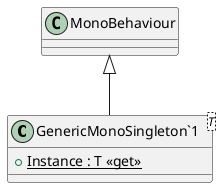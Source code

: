 @startuml
class "GenericMonoSingleton`1"<T> {
    + {static} Instance : T <<get>>
}
MonoBehaviour <|-- "GenericMonoSingleton`1"
@enduml
